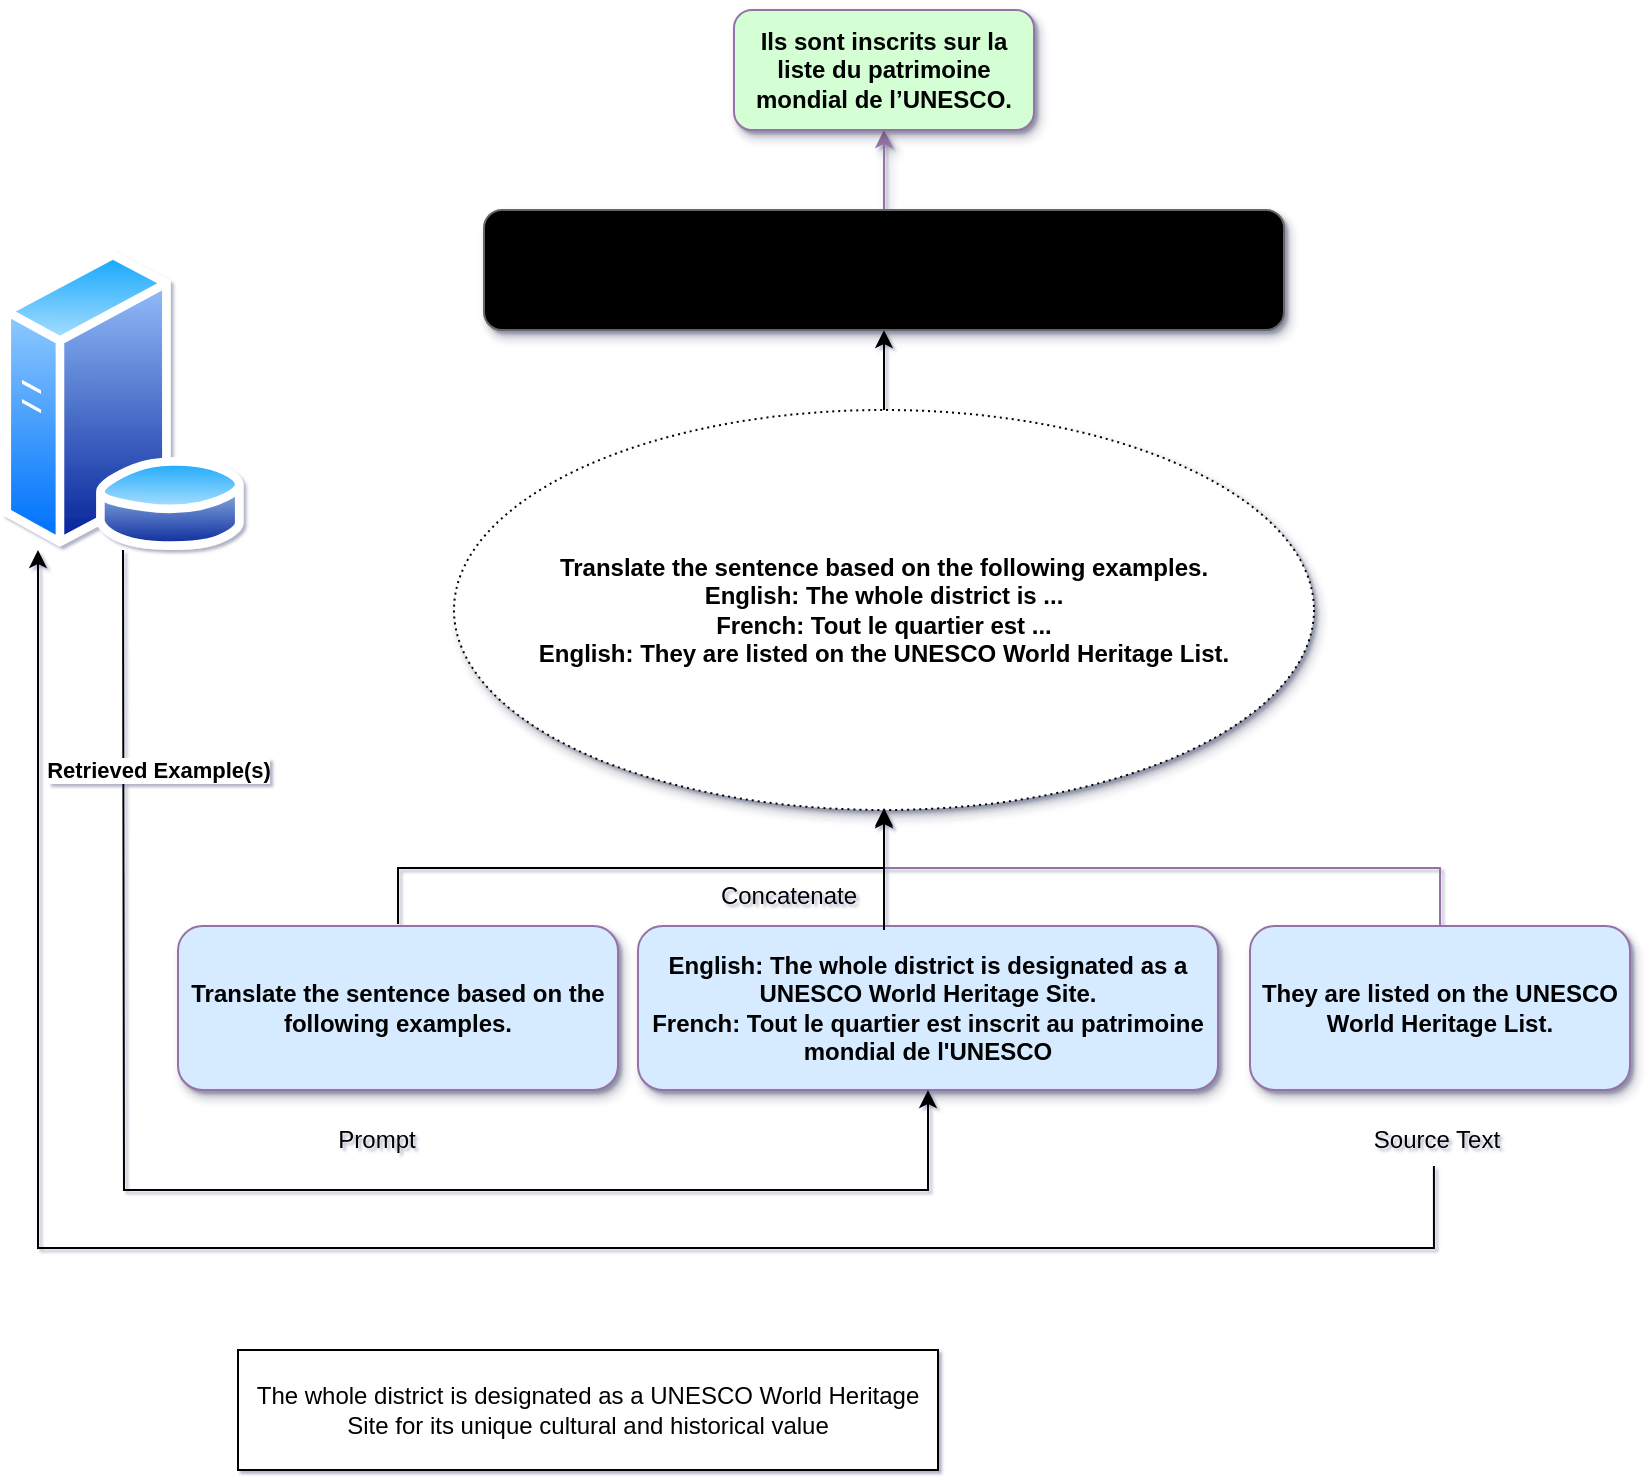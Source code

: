 <mxfile version="26.2.3">
  <diagram name="Page-1" id="dPe-yoAAF0uT67GYots7">
    <mxGraphModel dx="1307" dy="795" grid="1" gridSize="10" guides="1" tooltips="1" connect="1" arrows="1" fold="1" page="1" pageScale="1" pageWidth="850" pageHeight="1100" math="0" shadow="1">
      <root>
        <mxCell id="0" />
        <mxCell id="1" parent="0" />
        <mxCell id="rVGYfOko8amNhe19nSk2-1" value="&lt;span class=&quot;OYPEnA font-feature-liga-off font-feature-clig-off font-feature-calt-off text-decoration-none text-strikethrough-none&quot; style=&quot;color: rgb(0, 0, 0); font-style: normal; font-kerning: normal;&quot;&gt;Translate the sentence based on the following examples.&lt;/span&gt;" style="rounded=1;whiteSpace=wrap;html=1;shadow=1;fontStyle=1;fillColor=#D6EBFF;strokeColor=#9673a6;" parent="1" vertex="1">
          <mxGeometry x="110" y="468" width="220" height="82" as="geometry" />
        </mxCell>
        <mxCell id="rVGYfOko8amNhe19nSk2-5" value="" style="edgeStyle=orthogonalEdgeStyle;rounded=0;orthogonalLoop=1;jettySize=auto;html=1;shadow=0;fontStyle=1;fillColor=#e1d5e7;strokeColor=#9673a6;" parent="1" source="rVGYfOko8amNhe19nSk2-2" target="rVGYfOko8amNhe19nSk2-3" edge="1">
          <mxGeometry relative="1" as="geometry" />
        </mxCell>
        <mxCell id="rVGYfOko8amNhe19nSk2-2" value="&lt;span class=&quot;OYPEnA font-feature-liga-off font-feature-clig-off font-feature-calt-off text-decoration-none text-strikethrough-none&quot; style=&quot;color: rgb(0, 0, 0); font-style: normal; font-kerning: normal;&quot;&gt;They are listed on the UNESCO World Heritage List.&lt;/span&gt;" style="rounded=1;whiteSpace=wrap;html=1;shadow=1;fontStyle=1;fillColor=#D6EBFF;strokeColor=#9673a6;" parent="1" vertex="1">
          <mxGeometry x="646" y="468" width="190" height="82" as="geometry" />
        </mxCell>
        <mxCell id="00uqzowmlft3CjKkbiBN-6" value="" style="edgeStyle=orthogonalEdgeStyle;rounded=0;orthogonalLoop=1;jettySize=auto;html=1;" edge="1" parent="1" source="rVGYfOko8amNhe19nSk2-3" target="rVGYfOko8amNhe19nSk2-9">
          <mxGeometry relative="1" as="geometry" />
        </mxCell>
        <mxCell id="rVGYfOko8amNhe19nSk2-3" value="&lt;span class=&quot;OYPEnA font-feature-liga-off font-feature-clig-off font-feature-calt-off text-decoration-none text-strikethrough-none&quot; style=&quot;color: rgb(0, 0, 0); font-style: normal; font-kerning: normal;&quot;&gt;Translate the sentence based on the following examples.&lt;/span&gt;&lt;br&gt;&lt;div&gt;English: The whole district is ...&lt;/div&gt;&lt;div&gt;French: Tout le quartier est ...&lt;/div&gt;&lt;div&gt;English: &lt;span class=&quot;OYPEnA font-feature-liga-off font-feature-clig-off font-feature-calt-off text-decoration-none text-strikethrough-none&quot; style=&quot;color: rgb(0, 0, 0); font-style: normal; font-kerning: normal;&quot;&gt;They are listed on the UNESCO World Heritage List.&lt;/span&gt;&lt;/div&gt;" style="ellipse;whiteSpace=wrap;html=1;shadow=1;fontStyle=1;gradientColor=none;dashed=1;dashPattern=1 2;" parent="1" vertex="1">
          <mxGeometry x="248" y="210" width="430" height="200" as="geometry" />
        </mxCell>
        <mxCell id="rVGYfOko8amNhe19nSk2-6" value="Prompt" style="text;html=1;align=center;verticalAlign=middle;resizable=0;points=[];autosize=1;shadow=1;fontStyle=0;" parent="1" vertex="1">
          <mxGeometry x="179" y="560" width="60" height="30" as="geometry" />
        </mxCell>
        <mxCell id="rVGYfOko8amNhe19nSk2-7" value="&lt;div&gt;Source Text&lt;/div&gt;" style="text;html=1;align=center;verticalAlign=middle;resizable=0;points=[];autosize=1;shadow=1;fontStyle=0;" parent="1" vertex="1">
          <mxGeometry x="694" y="560" width="90" height="30" as="geometry" />
        </mxCell>
        <mxCell id="rVGYfOko8amNhe19nSk2-8" value="Concatenate" style="text;html=1;align=center;verticalAlign=middle;resizable=0;points=[];autosize=1;shadow=1;fontStyle=0;" parent="1" vertex="1">
          <mxGeometry x="370" y="438" width="90" height="30" as="geometry" />
        </mxCell>
        <mxCell id="rVGYfOko8amNhe19nSk2-12" value="" style="edgeStyle=orthogonalEdgeStyle;rounded=0;orthogonalLoop=1;jettySize=auto;html=1;shadow=1;fontStyle=1;fillColor=#e1d5e7;strokeColor=#9673a6;" parent="1" source="rVGYfOko8amNhe19nSk2-9" target="rVGYfOko8amNhe19nSk2-11" edge="1">
          <mxGeometry relative="1" as="geometry" />
        </mxCell>
        <mxCell id="rVGYfOko8amNhe19nSk2-9" value="&lt;font style=&quot;font-size: 18px;&quot;&gt;Large Language Model&lt;/font&gt;" style="rounded=1;whiteSpace=wrap;html=1;shadow=1;fontStyle=1;fillColor=light-dark(#e2d6f3, #ededed);strokeColor=#666666;gradientColor=light-dark(#c6b2e3, #535353);" parent="1" vertex="1">
          <mxGeometry x="263" y="110" width="400" height="60" as="geometry" />
        </mxCell>
        <mxCell id="rVGYfOko8amNhe19nSk2-11" value="&lt;div class=&quot;line-clamp-2&quot;&gt;&lt;div class=&quot;&quot; dir=&quot;auto&quot;&gt;&lt;span class=&quot;&quot;&gt;Ils sont inscrits sur la liste du patrimoine mondial de l’UNESCO.&lt;/span&gt;&lt;/div&gt;&lt;/div&gt;" style="whiteSpace=wrap;html=1;rounded=1;shadow=1;fontStyle=1;fillColor=#D4FFD4;strokeColor=#9673a6;" parent="1" vertex="1">
          <mxGeometry x="388" y="10" width="150" height="60" as="geometry" />
        </mxCell>
        <mxCell id="00uqzowmlft3CjKkbiBN-1" value="The whole district is designated as a UNESCO World Heritage Site for its unique cultural and historical value" style="whiteSpace=wrap;html=1;" vertex="1" parent="1">
          <mxGeometry x="140" y="680" width="350" height="60" as="geometry" />
        </mxCell>
        <mxCell id="00uqzowmlft3CjKkbiBN-2" value="" style="image;aspect=fixed;perimeter=ellipsePerimeter;html=1;align=center;shadow=0;dashed=0;spacingTop=3;image=img/lib/active_directory/database_server.svg;" vertex="1" parent="1">
          <mxGeometry x="21" y="130" width="123" height="150" as="geometry" />
        </mxCell>
        <mxCell id="00uqzowmlft3CjKkbiBN-3" value="" style="endArrow=classic;html=1;rounded=0;exitX=0.522;exitY=0.967;exitDx=0;exitDy=0;exitPerimeter=0;entryX=0.179;entryY=1.007;entryDx=0;entryDy=0;entryPerimeter=0;" edge="1" parent="1">
          <mxGeometry width="50" height="50" relative="1" as="geometry">
            <mxPoint x="737.96" y="587.96" as="sourcePoint" />
            <mxPoint x="39.997" y="280.0" as="targetPoint" />
            <Array as="points">
              <mxPoint x="737.98" y="628.95" />
              <mxPoint x="40" y="629" />
            </Array>
          </mxGeometry>
        </mxCell>
        <mxCell id="00uqzowmlft3CjKkbiBN-4" value="&lt;div&gt;English: The whole district is designated as a UNESCO World Heritage Site.&lt;/div&gt;&lt;div&gt;French: Tout le quartier est inscrit au patrimoine mondial de l&#39;UNESCO&lt;/div&gt;" style="rounded=1;whiteSpace=wrap;html=1;shadow=1;fontStyle=1;fillColor=#D6EBFF;strokeColor=#9673a6;" vertex="1" parent="1">
          <mxGeometry x="340" y="468" width="290" height="82" as="geometry" />
        </mxCell>
        <mxCell id="00uqzowmlft3CjKkbiBN-7" value="" style="endArrow=classic;html=1;rounded=0;exitX=0.5;exitY=1;exitDx=0;exitDy=0;entryX=0.5;entryY=1;entryDx=0;entryDy=0;" edge="1" parent="1" source="00uqzowmlft3CjKkbiBN-2" target="00uqzowmlft3CjKkbiBN-4">
          <mxGeometry relative="1" as="geometry">
            <mxPoint x="380" y="420" as="sourcePoint" />
            <mxPoint x="480" y="420" as="targetPoint" />
            <Array as="points">
              <mxPoint x="83" y="600" />
              <mxPoint x="485" y="600" />
            </Array>
          </mxGeometry>
        </mxCell>
        <mxCell id="00uqzowmlft3CjKkbiBN-8" value="&lt;b&gt;&lt;span&gt;&lt;span class=&quot;JgzqYd&quot;&gt;Retrieved&lt;/span&gt;&lt;/span&gt; Example(s)&lt;/b&gt;" style="edgeLabel;resizable=0;html=1;;align=center;verticalAlign=middle;" connectable="0" vertex="1" parent="00uqzowmlft3CjKkbiBN-7">
          <mxGeometry relative="1" as="geometry">
            <mxPoint x="-49" y="-210" as="offset" />
          </mxGeometry>
        </mxCell>
        <mxCell id="00uqzowmlft3CjKkbiBN-9" value="" style="endArrow=classic;html=1;rounded=0;exitX=0.5;exitY=0;exitDx=0;exitDy=0;entryX=0.5;entryY=1;entryDx=0;entryDy=0;" edge="1" parent="1">
          <mxGeometry width="50" height="50" relative="1" as="geometry">
            <mxPoint x="220" y="467" as="sourcePoint" />
            <mxPoint x="463" y="409" as="targetPoint" />
            <Array as="points">
              <mxPoint x="220" y="439" />
              <mxPoint x="463" y="439" />
            </Array>
          </mxGeometry>
        </mxCell>
        <mxCell id="00uqzowmlft3CjKkbiBN-10" value="" style="endArrow=classic;html=1;rounded=0;entryX=0.5;entryY=1;entryDx=0;entryDy=0;" edge="1" parent="1" target="rVGYfOko8amNhe19nSk2-3">
          <mxGeometry width="50" height="50" relative="1" as="geometry">
            <mxPoint x="463" y="470" as="sourcePoint" />
            <mxPoint x="450" y="390" as="targetPoint" />
          </mxGeometry>
        </mxCell>
      </root>
    </mxGraphModel>
  </diagram>
</mxfile>
